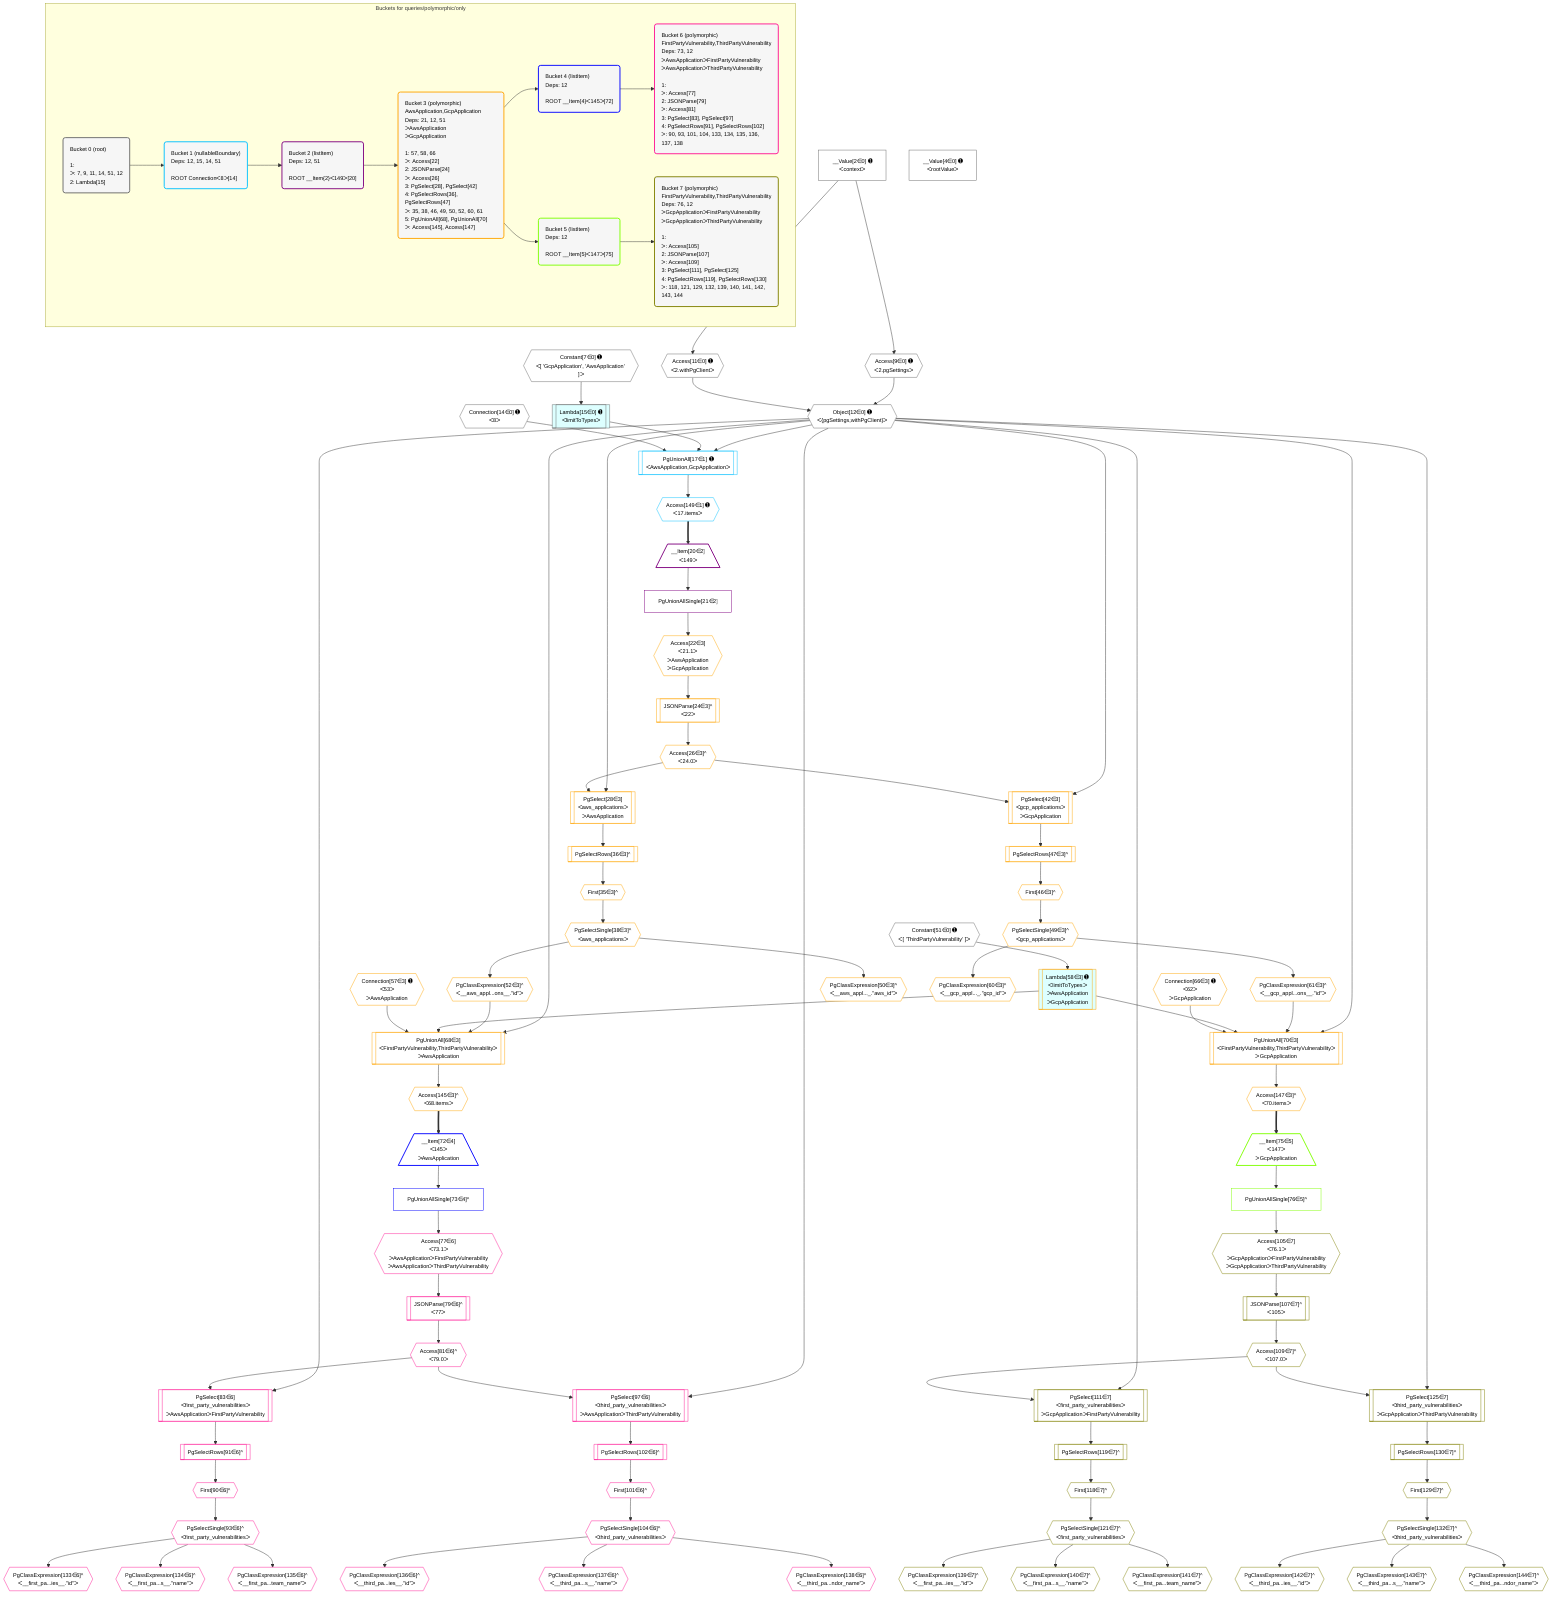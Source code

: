 %%{init: {'themeVariables': { 'fontSize': '12px'}}}%%
graph TD
    classDef path fill:#eee,stroke:#000,color:#000
    classDef plan fill:#fff,stroke-width:1px,color:#000
    classDef itemplan fill:#fff,stroke-width:2px,color:#000
    classDef unbatchedplan fill:#dff,stroke-width:1px,color:#000
    classDef sideeffectplan fill:#fcc,stroke-width:2px,color:#000
    classDef bucket fill:#f6f6f6,color:#000,stroke-width:2px,text-align:left

    subgraph "Buckets for queries/polymorphic/only"
    Bucket0("Bucket 0 (root)<br /><br />1: <br />ᐳ: 7, 9, 11, 14, 51, 12<br />2: Lambda[15]"):::bucket
    Bucket1("Bucket 1 (nullableBoundary)<br />Deps: 12, 15, 14, 51<br /><br />ROOT Connectionᐸ8ᐳ[14]"):::bucket
    Bucket2("Bucket 2 (listItem)<br />Deps: 12, 51<br /><br />ROOT __Item{2}ᐸ149ᐳ[20]"):::bucket
    Bucket3("Bucket 3 (polymorphic)<br />AwsApplication,GcpApplication<br />Deps: 21, 12, 51<br />ᐳAwsApplication<br />ᐳGcpApplication<br /><br />1: 57, 58, 66<br />ᐳ: Access[22]<br />2: JSONParse[24]<br />ᐳ: Access[26]<br />3: PgSelect[28], PgSelect[42]<br />4: PgSelectRows[36], PgSelectRows[47]<br />ᐳ: 35, 38, 46, 49, 50, 52, 60, 61<br />5: PgUnionAll[68], PgUnionAll[70]<br />ᐳ: Access[145], Access[147]"):::bucket
    Bucket4("Bucket 4 (listItem)<br />Deps: 12<br /><br />ROOT __Item{4}ᐸ145ᐳ[72]"):::bucket
    Bucket5("Bucket 5 (listItem)<br />Deps: 12<br /><br />ROOT __Item{5}ᐸ147ᐳ[75]"):::bucket
    Bucket6("Bucket 6 (polymorphic)<br />FirstPartyVulnerability,ThirdPartyVulnerability<br />Deps: 73, 12<br />ᐳAwsApplicationᐳFirstPartyVulnerability<br />ᐳAwsApplicationᐳThirdPartyVulnerability<br /><br />1: <br />ᐳ: Access[77]<br />2: JSONParse[79]<br />ᐳ: Access[81]<br />3: PgSelect[83], PgSelect[97]<br />4: PgSelectRows[91], PgSelectRows[102]<br />ᐳ: 90, 93, 101, 104, 133, 134, 135, 136, 137, 138"):::bucket
    Bucket7("Bucket 7 (polymorphic)<br />FirstPartyVulnerability,ThirdPartyVulnerability<br />Deps: 76, 12<br />ᐳGcpApplicationᐳFirstPartyVulnerability<br />ᐳGcpApplicationᐳThirdPartyVulnerability<br /><br />1: <br />ᐳ: Access[105]<br />2: JSONParse[107]<br />ᐳ: Access[109]<br />3: PgSelect[111], PgSelect[125]<br />4: PgSelectRows[119], PgSelectRows[130]<br />ᐳ: 118, 121, 129, 132, 139, 140, 141, 142, 143, 144"):::bucket
    end
    Bucket0 --> Bucket1
    Bucket1 --> Bucket2
    Bucket2 --> Bucket3
    Bucket3 --> Bucket4 & Bucket5
    Bucket4 --> Bucket6
    Bucket5 --> Bucket7

    %% plan dependencies
    Object12{{"Object[12∈0] ➊<br />ᐸ{pgSettings,withPgClient}ᐳ"}}:::plan
    Access9{{"Access[9∈0] ➊<br />ᐸ2.pgSettingsᐳ"}}:::plan
    Access11{{"Access[11∈0] ➊<br />ᐸ2.withPgClientᐳ"}}:::plan
    Access9 & Access11 --> Object12
    __Value2["__Value[2∈0] ➊<br />ᐸcontextᐳ"]:::plan
    __Value2 --> Access9
    __Value2 --> Access11
    Lambda15[["Lambda[15∈0] ➊<br />ᐸlimitToTypesᐳ"]]:::unbatchedplan
    Constant7{{"Constant[7∈0] ➊<br />ᐸ[ 'GcpApplication', 'AwsApplication' ]ᐳ"}}:::plan
    Constant7 --> Lambda15
    __Value4["__Value[4∈0] ➊<br />ᐸrootValueᐳ"]:::plan
    Connection14{{"Connection[14∈0] ➊<br />ᐸ8ᐳ"}}:::plan
    Constant51{{"Constant[51∈0] ➊<br />ᐸ[ 'ThirdPartyVulnerability' ]ᐳ"}}:::plan
    PgUnionAll17[["PgUnionAll[17∈1] ➊<br />ᐸAwsApplication,GcpApplicationᐳ"]]:::plan
    Object12 & Lambda15 & Connection14 --> PgUnionAll17
    Access149{{"Access[149∈1] ➊<br />ᐸ17.itemsᐳ"}}:::plan
    PgUnionAll17 --> Access149
    __Item20[/"__Item[20∈2]<br />ᐸ149ᐳ"\]:::itemplan
    Access149 ==> __Item20
    PgUnionAllSingle21["PgUnionAllSingle[21∈2]"]:::plan
    __Item20 --> PgUnionAllSingle21
    PgUnionAll68[["PgUnionAll[68∈3]<br />ᐸFirstPartyVulnerability,ThirdPartyVulnerabilityᐳ<br />ᐳAwsApplication"]]:::plan
    PgClassExpression52{{"PgClassExpression[52∈3]^<br />ᐸ__aws_appl...ons__.”id”ᐳ"}}:::plan
    Lambda58[["Lambda[58∈3] ➊<br />ᐸlimitToTypesᐳ<br />ᐳAwsApplication<br />ᐳGcpApplication"]]:::unbatchedplan
    Connection57{{"Connection[57∈3] ➊<br />ᐸ53ᐳ<br />ᐳAwsApplication"}}:::plan
    Object12 & PgClassExpression52 & Lambda58 & Connection57 --> PgUnionAll68
    PgUnionAll70[["PgUnionAll[70∈3]<br />ᐸFirstPartyVulnerability,ThirdPartyVulnerabilityᐳ<br />ᐳGcpApplication"]]:::plan
    PgClassExpression61{{"PgClassExpression[61∈3]^<br />ᐸ__gcp_appl...ons__.”id”ᐳ"}}:::plan
    Connection66{{"Connection[66∈3] ➊<br />ᐸ62ᐳ<br />ᐳGcpApplication"}}:::plan
    Object12 & PgClassExpression61 & Lambda58 & Connection66 --> PgUnionAll70
    PgSelect28[["PgSelect[28∈3]<br />ᐸaws_applicationsᐳ<br />ᐳAwsApplication"]]:::plan
    Access26{{"Access[26∈3]^<br />ᐸ24.0ᐳ"}}:::plan
    Object12 & Access26 --> PgSelect28
    PgSelect42[["PgSelect[42∈3]<br />ᐸgcp_applicationsᐳ<br />ᐳGcpApplication"]]:::plan
    Object12 & Access26 --> PgSelect42
    Access22{{"Access[22∈3]<br />ᐸ21.1ᐳ<br />ᐳAwsApplication<br />ᐳGcpApplication"}}:::plan
    PgUnionAllSingle21 --> Access22
    JSONParse24[["JSONParse[24∈3]^<br />ᐸ22ᐳ"]]:::plan
    Access22 --> JSONParse24
    JSONParse24 --> Access26
    First35{{"First[35∈3]^"}}:::plan
    PgSelectRows36[["PgSelectRows[36∈3]^"]]:::plan
    PgSelectRows36 --> First35
    PgSelect28 --> PgSelectRows36
    PgSelectSingle38{{"PgSelectSingle[38∈3]^<br />ᐸaws_applicationsᐳ"}}:::plan
    First35 --> PgSelectSingle38
    First46{{"First[46∈3]^"}}:::plan
    PgSelectRows47[["PgSelectRows[47∈3]^"]]:::plan
    PgSelectRows47 --> First46
    PgSelect42 --> PgSelectRows47
    PgSelectSingle49{{"PgSelectSingle[49∈3]^<br />ᐸgcp_applicationsᐳ"}}:::plan
    First46 --> PgSelectSingle49
    PgClassExpression50{{"PgClassExpression[50∈3]^<br />ᐸ__aws_appl..._.”aws_id”ᐳ"}}:::plan
    PgSelectSingle38 --> PgClassExpression50
    PgSelectSingle38 --> PgClassExpression52
    Constant51 --> Lambda58
    PgClassExpression60{{"PgClassExpression[60∈3]^<br />ᐸ__gcp_appl..._.”gcp_id”ᐳ"}}:::plan
    PgSelectSingle49 --> PgClassExpression60
    PgSelectSingle49 --> PgClassExpression61
    Access145{{"Access[145∈3]^<br />ᐸ68.itemsᐳ"}}:::plan
    PgUnionAll68 --> Access145
    Access147{{"Access[147∈3]^<br />ᐸ70.itemsᐳ"}}:::plan
    PgUnionAll70 --> Access147
    __Item72[/"__Item[72∈4]<br />ᐸ145ᐳ<br />ᐳAwsApplication"\]:::itemplan
    Access145 ==> __Item72
    PgUnionAllSingle73["PgUnionAllSingle[73∈4]^"]:::plan
    __Item72 --> PgUnionAllSingle73
    PgSelect83[["PgSelect[83∈6]<br />ᐸfirst_party_vulnerabilitiesᐳ<br />ᐳAwsApplicationᐳFirstPartyVulnerability"]]:::plan
    Access81{{"Access[81∈6]^<br />ᐸ79.0ᐳ"}}:::plan
    Object12 & Access81 --> PgSelect83
    PgSelect97[["PgSelect[97∈6]<br />ᐸthird_party_vulnerabilitiesᐳ<br />ᐳAwsApplicationᐳThirdPartyVulnerability"]]:::plan
    Object12 & Access81 --> PgSelect97
    Access77{{"Access[77∈6]<br />ᐸ73.1ᐳ<br />ᐳAwsApplicationᐳFirstPartyVulnerability<br />ᐳAwsApplicationᐳThirdPartyVulnerability"}}:::plan
    PgUnionAllSingle73 --> Access77
    JSONParse79[["JSONParse[79∈6]^<br />ᐸ77ᐳ"]]:::plan
    Access77 --> JSONParse79
    JSONParse79 --> Access81
    First90{{"First[90∈6]^"}}:::plan
    PgSelectRows91[["PgSelectRows[91∈6]^"]]:::plan
    PgSelectRows91 --> First90
    PgSelect83 --> PgSelectRows91
    PgSelectSingle93{{"PgSelectSingle[93∈6]^<br />ᐸfirst_party_vulnerabilitiesᐳ"}}:::plan
    First90 --> PgSelectSingle93
    First101{{"First[101∈6]^"}}:::plan
    PgSelectRows102[["PgSelectRows[102∈6]^"]]:::plan
    PgSelectRows102 --> First101
    PgSelect97 --> PgSelectRows102
    PgSelectSingle104{{"PgSelectSingle[104∈6]^<br />ᐸthird_party_vulnerabilitiesᐳ"}}:::plan
    First101 --> PgSelectSingle104
    PgClassExpression133{{"PgClassExpression[133∈6]^<br />ᐸ__first_pa...ies__.”id”ᐳ"}}:::plan
    PgSelectSingle93 --> PgClassExpression133
    PgClassExpression134{{"PgClassExpression[134∈6]^<br />ᐸ__first_pa...s__.”name”ᐳ"}}:::plan
    PgSelectSingle93 --> PgClassExpression134
    PgClassExpression135{{"PgClassExpression[135∈6]^<br />ᐸ__first_pa...team_name”ᐳ"}}:::plan
    PgSelectSingle93 --> PgClassExpression135
    PgClassExpression136{{"PgClassExpression[136∈6]^<br />ᐸ__third_pa...ies__.”id”ᐳ"}}:::plan
    PgSelectSingle104 --> PgClassExpression136
    PgClassExpression137{{"PgClassExpression[137∈6]^<br />ᐸ__third_pa...s__.”name”ᐳ"}}:::plan
    PgSelectSingle104 --> PgClassExpression137
    PgClassExpression138{{"PgClassExpression[138∈6]^<br />ᐸ__third_pa...ndor_name”ᐳ"}}:::plan
    PgSelectSingle104 --> PgClassExpression138
    __Item75[/"__Item[75∈5]<br />ᐸ147ᐳ<br />ᐳGcpApplication"\]:::itemplan
    Access147 ==> __Item75
    PgUnionAllSingle76["PgUnionAllSingle[76∈5]^"]:::plan
    __Item75 --> PgUnionAllSingle76
    PgSelect111[["PgSelect[111∈7]<br />ᐸfirst_party_vulnerabilitiesᐳ<br />ᐳGcpApplicationᐳFirstPartyVulnerability"]]:::plan
    Access109{{"Access[109∈7]^<br />ᐸ107.0ᐳ"}}:::plan
    Object12 & Access109 --> PgSelect111
    PgSelect125[["PgSelect[125∈7]<br />ᐸthird_party_vulnerabilitiesᐳ<br />ᐳGcpApplicationᐳThirdPartyVulnerability"]]:::plan
    Object12 & Access109 --> PgSelect125
    Access105{{"Access[105∈7]<br />ᐸ76.1ᐳ<br />ᐳGcpApplicationᐳFirstPartyVulnerability<br />ᐳGcpApplicationᐳThirdPartyVulnerability"}}:::plan
    PgUnionAllSingle76 --> Access105
    JSONParse107[["JSONParse[107∈7]^<br />ᐸ105ᐳ"]]:::plan
    Access105 --> JSONParse107
    JSONParse107 --> Access109
    First118{{"First[118∈7]^"}}:::plan
    PgSelectRows119[["PgSelectRows[119∈7]^"]]:::plan
    PgSelectRows119 --> First118
    PgSelect111 --> PgSelectRows119
    PgSelectSingle121{{"PgSelectSingle[121∈7]^<br />ᐸfirst_party_vulnerabilitiesᐳ"}}:::plan
    First118 --> PgSelectSingle121
    First129{{"First[129∈7]^"}}:::plan
    PgSelectRows130[["PgSelectRows[130∈7]^"]]:::plan
    PgSelectRows130 --> First129
    PgSelect125 --> PgSelectRows130
    PgSelectSingle132{{"PgSelectSingle[132∈7]^<br />ᐸthird_party_vulnerabilitiesᐳ"}}:::plan
    First129 --> PgSelectSingle132
    PgClassExpression139{{"PgClassExpression[139∈7]^<br />ᐸ__first_pa...ies__.”id”ᐳ"}}:::plan
    PgSelectSingle121 --> PgClassExpression139
    PgClassExpression140{{"PgClassExpression[140∈7]^<br />ᐸ__first_pa...s__.”name”ᐳ"}}:::plan
    PgSelectSingle121 --> PgClassExpression140
    PgClassExpression141{{"PgClassExpression[141∈7]^<br />ᐸ__first_pa...team_name”ᐳ"}}:::plan
    PgSelectSingle121 --> PgClassExpression141
    PgClassExpression142{{"PgClassExpression[142∈7]^<br />ᐸ__third_pa...ies__.”id”ᐳ"}}:::plan
    PgSelectSingle132 --> PgClassExpression142
    PgClassExpression143{{"PgClassExpression[143∈7]^<br />ᐸ__third_pa...s__.”name”ᐳ"}}:::plan
    PgSelectSingle132 --> PgClassExpression143
    PgClassExpression144{{"PgClassExpression[144∈7]^<br />ᐸ__third_pa...ndor_name”ᐳ"}}:::plan
    PgSelectSingle132 --> PgClassExpression144

    %% define steps
    classDef bucket0 stroke:#696969
    class Bucket0,__Value2,__Value4,Constant7,Access9,Access11,Object12,Connection14,Lambda15,Constant51 bucket0
    classDef bucket1 stroke:#00bfff
    class Bucket1,PgUnionAll17,Access149 bucket1
    classDef bucket2 stroke:#7f007f
    class Bucket2,__Item20,PgUnionAllSingle21 bucket2
    classDef bucket3 stroke:#ffa500
    class Bucket3,Access22,JSONParse24,Access26,PgSelect28,First35,PgSelectRows36,PgSelectSingle38,PgSelect42,First46,PgSelectRows47,PgSelectSingle49,PgClassExpression50,PgClassExpression52,Connection57,Lambda58,PgClassExpression60,PgClassExpression61,Connection66,PgUnionAll68,PgUnionAll70,Access145,Access147 bucket3
    classDef bucket4 stroke:#0000ff
    class Bucket4,__Item72,PgUnionAllSingle73 bucket4
    classDef bucket5 stroke:#7fff00
    class Bucket5,__Item75,PgUnionAllSingle76 bucket5
    classDef bucket6 stroke:#ff1493
    class Bucket6,Access77,JSONParse79,Access81,PgSelect83,First90,PgSelectRows91,PgSelectSingle93,PgSelect97,First101,PgSelectRows102,PgSelectSingle104,PgClassExpression133,PgClassExpression134,PgClassExpression135,PgClassExpression136,PgClassExpression137,PgClassExpression138 bucket6
    classDef bucket7 stroke:#808000
    class Bucket7,Access105,JSONParse107,Access109,PgSelect111,First118,PgSelectRows119,PgSelectSingle121,PgSelect125,First129,PgSelectRows130,PgSelectSingle132,PgClassExpression139,PgClassExpression140,PgClassExpression141,PgClassExpression142,PgClassExpression143,PgClassExpression144 bucket7